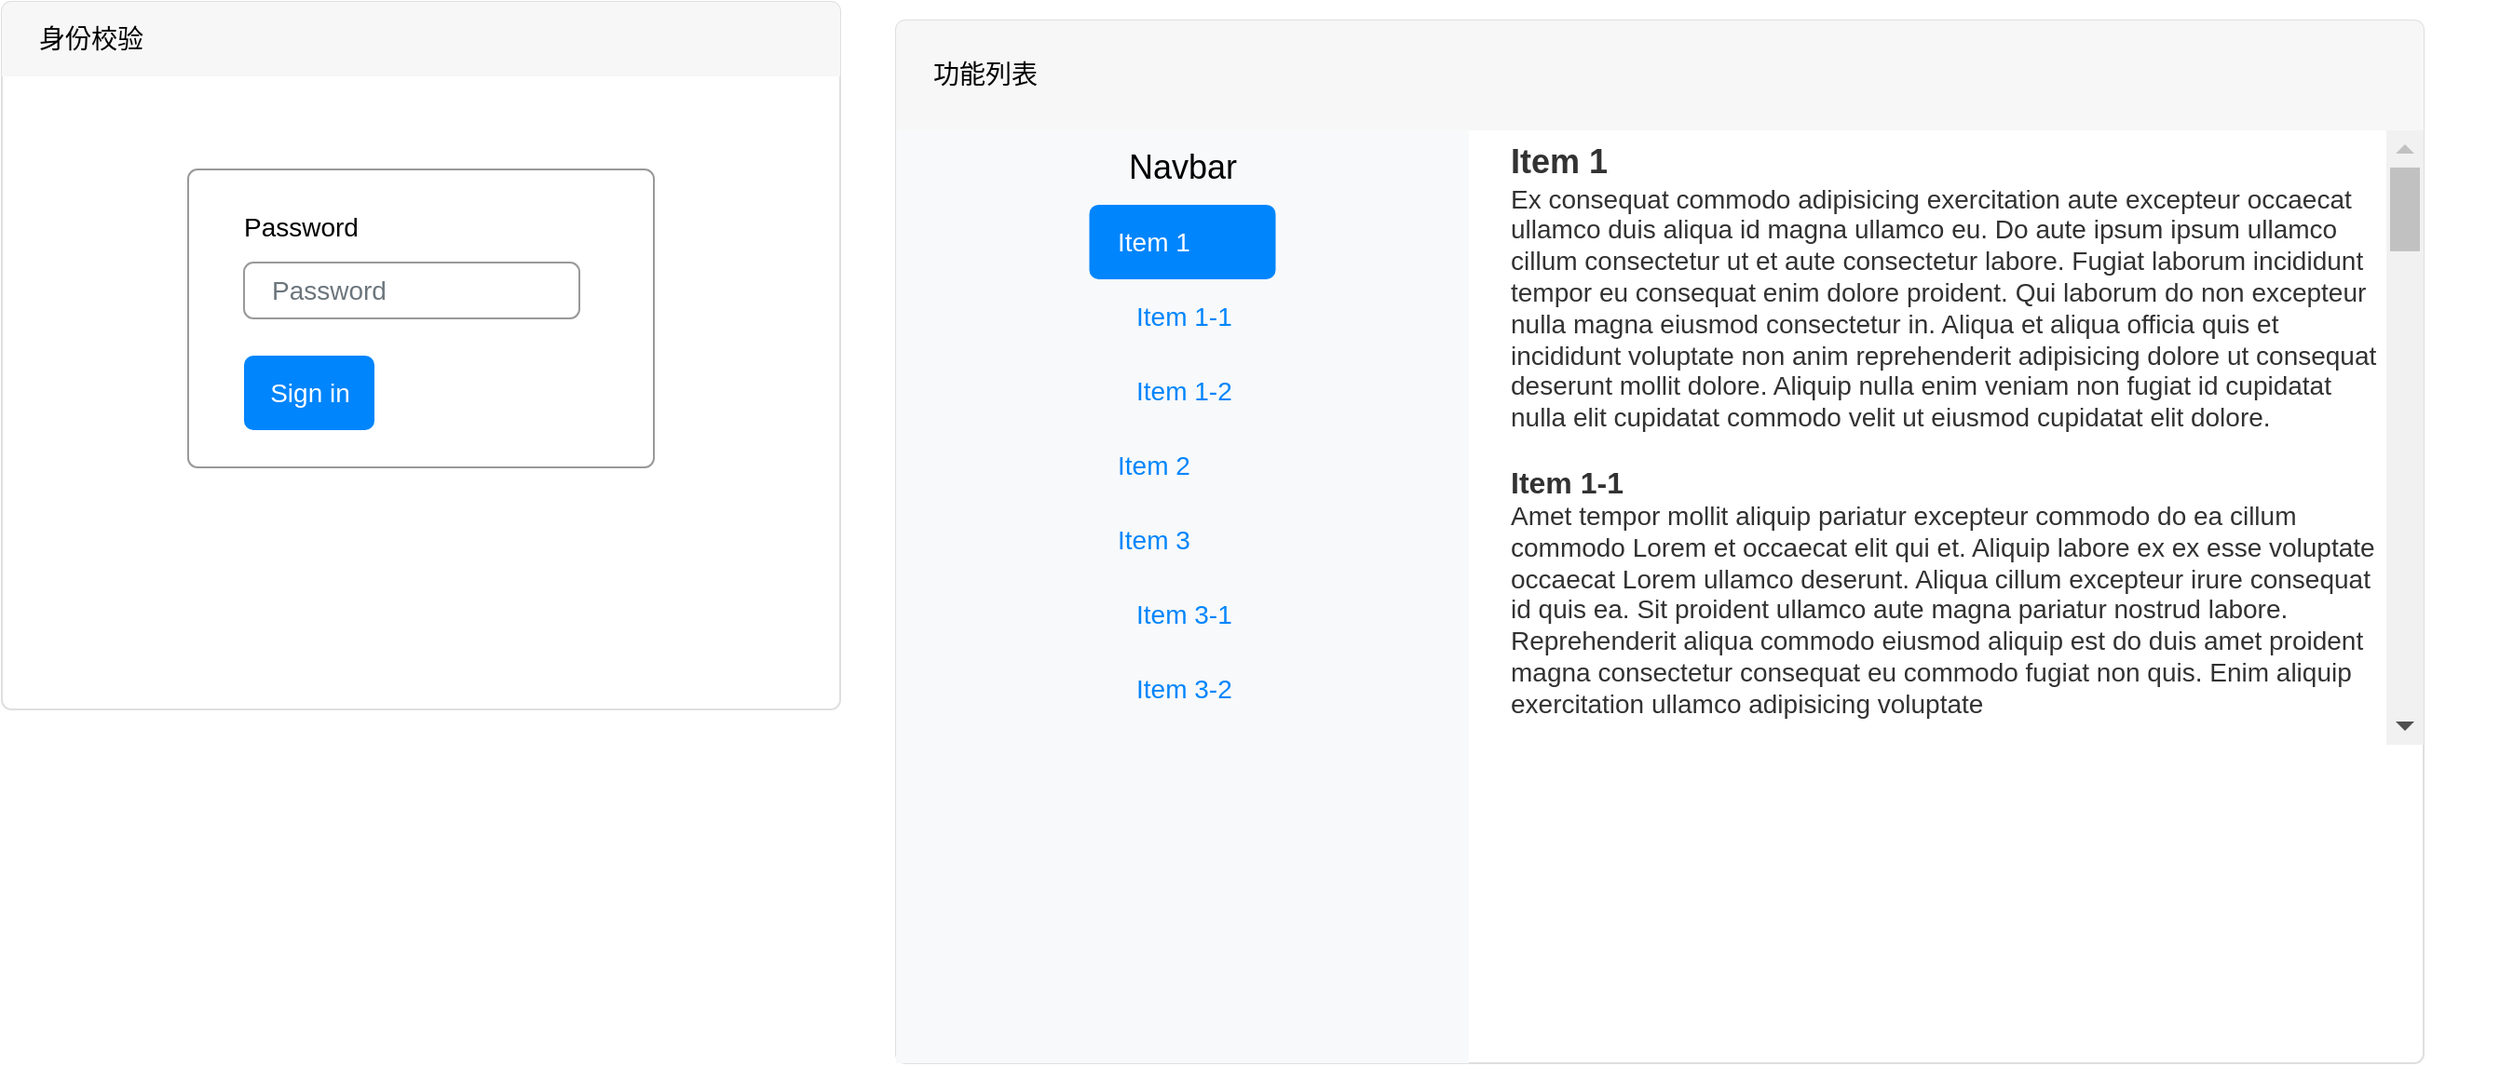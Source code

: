 <mxfile version="20.0.4" type="github">
  <diagram id="0fG35n1LlcOyW4Oh1XHT" name="Page-1">
    <mxGraphModel dx="918" dy="604" grid="1" gridSize="10" guides="1" tooltips="1" connect="1" arrows="1" fold="1" page="1" pageScale="1" pageWidth="827" pageHeight="1169" math="0" shadow="0">
      <root>
        <mxCell id="0" />
        <mxCell id="1" parent="0" />
        <mxCell id="AFuIYjZP2LUo43TkPhWC-21" value="" style="group" vertex="1" connectable="0" parent="1">
          <mxGeometry x="40" y="70" width="450" height="380" as="geometry" />
        </mxCell>
        <mxCell id="AFuIYjZP2LUo43TkPhWC-8" value="" style="html=1;shadow=0;dashed=0;shape=mxgraph.bootstrap.rrect;rSize=5;strokeColor=#DFDFDF;html=1;whiteSpace=wrap;fillColor=#FFFFFF;fontColor=#000000;container=0;" vertex="1" parent="AFuIYjZP2LUo43TkPhWC-21">
          <mxGeometry width="450" height="380" as="geometry" />
        </mxCell>
        <mxCell id="AFuIYjZP2LUo43TkPhWC-9" value="身份校验" style="html=1;shadow=0;dashed=0;shape=mxgraph.bootstrap.topButton;strokeColor=inherit;fillColor=#F7F7F7;rSize=5;perimeter=none;whiteSpace=wrap;resizeWidth=1;align=left;spacing=20;fontSize=14;" vertex="1" parent="AFuIYjZP2LUo43TkPhWC-21">
          <mxGeometry width="450.0" height="40" as="geometry" />
        </mxCell>
        <mxCell id="AFuIYjZP2LUo43TkPhWC-11" value="" style="html=1;shadow=0;dashed=0;shape=mxgraph.bootstrap.rrect;rSize=5;fillColor=#ffffff;strokeColor=#999999;" vertex="1" parent="AFuIYjZP2LUo43TkPhWC-21">
          <mxGeometry x="100" y="90" width="250" height="160" as="geometry" />
        </mxCell>
        <mxCell id="AFuIYjZP2LUo43TkPhWC-14" value="Password" style="fillColor=none;strokeColor=none;align=left;spacing=20;fontSize=14;" vertex="1" parent="AFuIYjZP2LUo43TkPhWC-11">
          <mxGeometry width="220" height="40" relative="1" as="geometry">
            <mxPoint x="10" y="10" as="offset" />
          </mxGeometry>
        </mxCell>
        <mxCell id="AFuIYjZP2LUo43TkPhWC-15" value="Password" style="html=1;shadow=0;dashed=0;shape=mxgraph.bootstrap.rrect;rSize=5;fillColor=none;strokeColor=#999999;align=left;spacing=15;fontSize=14;fontColor=#6C767D;" vertex="1" parent="AFuIYjZP2LUo43TkPhWC-11">
          <mxGeometry width="180" height="30" relative="1" as="geometry">
            <mxPoint x="30" y="50" as="offset" />
          </mxGeometry>
        </mxCell>
        <mxCell id="AFuIYjZP2LUo43TkPhWC-17" value="Sign in" style="html=1;shadow=0;dashed=0;shape=mxgraph.bootstrap.rrect;rSize=5;fillColor=#0085FC;strokeColor=none;align=center;fontSize=14;fontColor=#FFFFFF;" vertex="1" parent="AFuIYjZP2LUo43TkPhWC-11">
          <mxGeometry width="70" height="40" relative="1" as="geometry">
            <mxPoint x="30" y="100" as="offset" />
          </mxGeometry>
        </mxCell>
        <mxCell id="AFuIYjZP2LUo43TkPhWC-22" value="" style="group" vertex="1" connectable="0" parent="1">
          <mxGeometry x="520" y="80" width="860" height="560" as="geometry" />
        </mxCell>
        <mxCell id="AFuIYjZP2LUo43TkPhWC-54" value="" style="group" vertex="1" connectable="0" parent="AFuIYjZP2LUo43TkPhWC-22">
          <mxGeometry width="820" height="560" as="geometry" />
        </mxCell>
        <mxCell id="AFuIYjZP2LUo43TkPhWC-23" value="" style="html=1;shadow=0;dashed=0;shape=mxgraph.bootstrap.rrect;rSize=5;strokeColor=#DFDFDF;html=1;whiteSpace=wrap;fillColor=#FFFFFF;fontColor=#000000;container=0;" vertex="1" parent="AFuIYjZP2LUo43TkPhWC-54">
          <mxGeometry width="820" height="560" as="geometry" />
        </mxCell>
        <mxCell id="AFuIYjZP2LUo43TkPhWC-24" value="功能列表" style="html=1;shadow=0;dashed=0;shape=mxgraph.bootstrap.topButton;strokeColor=inherit;fillColor=#F7F7F7;rSize=5;perimeter=none;whiteSpace=wrap;resizeWidth=1;align=left;spacing=20;fontSize=14;" vertex="1" parent="AFuIYjZP2LUo43TkPhWC-54">
          <mxGeometry width="820.0" height="58.947" as="geometry" />
        </mxCell>
        <mxCell id="AFuIYjZP2LUo43TkPhWC-55" value="" style="group" vertex="1" connectable="0" parent="AFuIYjZP2LUo43TkPhWC-54">
          <mxGeometry y="58.95" width="820" height="501.05" as="geometry" />
        </mxCell>
        <mxCell id="AFuIYjZP2LUo43TkPhWC-39" value="" style="fillColor=#F8F9FA;strokeColor=none;align=left;fontSize=14;fontColor=#323232;" vertex="1" parent="AFuIYjZP2LUo43TkPhWC-55">
          <mxGeometry width="307.5" height="501.05" as="geometry" />
        </mxCell>
        <mxCell id="AFuIYjZP2LUo43TkPhWC-40" value="Navbar" style="html=1;shadow=0;dashed=0;fillColor=none;strokeColor=none;perimeter=none;whiteSpace=wrap;resizeWidth=1;align=center;fontSize=18;" vertex="1" parent="AFuIYjZP2LUo43TkPhWC-39">
          <mxGeometry width="307.5" height="40" relative="1" as="geometry" />
        </mxCell>
        <mxCell id="AFuIYjZP2LUo43TkPhWC-41" value="Item 1" style="html=1;shadow=0;dashed=0;shape=mxgraph.bootstrap.rrect;rSize=5;fillColor=#0085FC;strokeColor=none;perimeter=none;whiteSpace=wrap;align=left;spacing=15;fontColor=#FFFFFF;fontSize=14;" vertex="1" parent="AFuIYjZP2LUo43TkPhWC-39">
          <mxGeometry x="0.5" width="100" height="40" relative="1" as="geometry">
            <mxPoint x="-50" y="40" as="offset" />
          </mxGeometry>
        </mxCell>
        <mxCell id="AFuIYjZP2LUo43TkPhWC-42" value="Item 1-1" style="html=1;shadow=0;dashed=0;fillColor=none;strokeColor=none;perimeter=none;whiteSpace=wrap;align=left;spacing=15;fontColor=#0085FC;fontSize=14;" vertex="1" parent="AFuIYjZP2LUo43TkPhWC-39">
          <mxGeometry x="0.5" width="100" height="40" relative="1" as="geometry">
            <mxPoint x="-40" y="80" as="offset" />
          </mxGeometry>
        </mxCell>
        <mxCell id="AFuIYjZP2LUo43TkPhWC-43" value="Item 1-2" style="html=1;shadow=0;dashed=0;fillColor=none;strokeColor=none;perimeter=none;whiteSpace=wrap;align=left;spacing=15;fontColor=#0085FC;fontSize=14;" vertex="1" parent="AFuIYjZP2LUo43TkPhWC-39">
          <mxGeometry x="0.5" width="100" height="40" relative="1" as="geometry">
            <mxPoint x="-40" y="120" as="offset" />
          </mxGeometry>
        </mxCell>
        <mxCell id="AFuIYjZP2LUo43TkPhWC-44" value="Item 2" style="html=1;shadow=0;dashed=0;fillColor=none;strokeColor=none;perimeter=none;whiteSpace=wrap;align=left;spacing=15;fontColor=#0085FC;fontSize=14;" vertex="1" parent="AFuIYjZP2LUo43TkPhWC-39">
          <mxGeometry x="0.5" width="100" height="40" relative="1" as="geometry">
            <mxPoint x="-50" y="160" as="offset" />
          </mxGeometry>
        </mxCell>
        <mxCell id="AFuIYjZP2LUo43TkPhWC-45" value="Item 3" style="html=1;shadow=0;dashed=0;fillColor=none;strokeColor=none;perimeter=none;whiteSpace=wrap;align=left;spacing=15;fontColor=#0085FC;fontSize=14;" vertex="1" parent="AFuIYjZP2LUo43TkPhWC-39">
          <mxGeometry x="0.5" width="100" height="40" relative="1" as="geometry">
            <mxPoint x="-50" y="200" as="offset" />
          </mxGeometry>
        </mxCell>
        <mxCell id="AFuIYjZP2LUo43TkPhWC-46" value="Item 3-1" style="html=1;shadow=0;dashed=0;fillColor=none;strokeColor=none;perimeter=none;whiteSpace=wrap;align=left;spacing=15;fontColor=#0085FC;fontSize=14;" vertex="1" parent="AFuIYjZP2LUo43TkPhWC-39">
          <mxGeometry x="0.5" width="100" height="40" relative="1" as="geometry">
            <mxPoint x="-40" y="240" as="offset" />
          </mxGeometry>
        </mxCell>
        <mxCell id="AFuIYjZP2LUo43TkPhWC-47" value="Item 3-2" style="html=1;shadow=0;dashed=0;fillColor=none;strokeColor=none;perimeter=none;whiteSpace=wrap;align=left;spacing=15;fontColor=#0085FC;fontSize=14;" vertex="1" parent="AFuIYjZP2LUo43TkPhWC-39">
          <mxGeometry x="0.5" width="100" height="40" relative="1" as="geometry">
            <mxPoint x="-40" y="280" as="offset" />
          </mxGeometry>
        </mxCell>
        <mxCell id="AFuIYjZP2LUo43TkPhWC-48" value="&lt;font style=&quot;font-size: 18px&quot;&gt;&lt;b&gt;Item 1&lt;/b&gt;&lt;/font&gt;&lt;br&gt;Ex consequat commodo adipisicing exercitation aute excepteur occaecat ullamco duis aliqua id magna ullamco eu. Do aute ipsum ipsum ullamco cillum consectetur ut et aute consectetur labore. Fugiat laborum incididunt tempor eu consequat enim dolore proident. Qui laborum do non excepteur nulla magna eiusmod consectetur in. Aliqua et aliqua officia quis et incididunt voluptate non anim reprehenderit adipisicing dolore ut consequat deserunt mollit dolore. Aliquip nulla enim veniam non fugiat id cupidatat nulla elit cupidatat commodo velit ut eiusmod cupidatat elit dolore.&lt;br&gt;&lt;br&gt;&lt;b&gt;&lt;font style=&quot;font-size: 16px&quot;&gt;Item 1-1&lt;/font&gt;&lt;/b&gt;&lt;br&gt;Amet tempor mollit aliquip pariatur excepteur commodo do ea cillum commodo Lorem et occaecat elit qui et. Aliquip labore ex ex esse voluptate occaecat Lorem ullamco deserunt. Aliqua cillum excepteur irure consequat id quis ea. Sit proident ullamco aute magna pariatur nostrud labore. Reprehenderit aliqua commodo eiusmod aliquip est do duis amet proident magna consectetur consequat eu commodo fugiat non quis. Enim aliquip exercitation ullamco adipisicing voluptate" style="fillColor=none;strokeColor=none;align=left;fontSize=14;fontColor=#323232;html=1;whiteSpace=wrap;verticalAlign=top;spacingRight=25;" vertex="1" parent="AFuIYjZP2LUo43TkPhWC-55">
          <mxGeometry x="328" width="492.0" height="501.05" as="geometry" />
        </mxCell>
        <mxCell id="AFuIYjZP2LUo43TkPhWC-49" value="" style="html=1;shadow=0;dashed=0;fillColor=#F1F1F1;strokeColor=none;" vertex="1" parent="AFuIYjZP2LUo43TkPhWC-48">
          <mxGeometry x="1" width="20" height="330" relative="1" as="geometry">
            <mxPoint x="-20" as="offset" />
          </mxGeometry>
        </mxCell>
        <mxCell id="AFuIYjZP2LUo43TkPhWC-50" value="" style="fillColor=#C1C1C1;strokeColor=none;" vertex="1" parent="AFuIYjZP2LUo43TkPhWC-49">
          <mxGeometry width="16" height="45" relative="1" as="geometry">
            <mxPoint x="2" y="20" as="offset" />
          </mxGeometry>
        </mxCell>
        <mxCell id="AFuIYjZP2LUo43TkPhWC-51" value="" style="shape=triangle;direction=north;fillColor=#C1C1C1;strokeColor=none;perimeter=none;" vertex="1" parent="AFuIYjZP2LUo43TkPhWC-49">
          <mxGeometry width="10" height="5" relative="1" as="geometry">
            <mxPoint x="5" y="7.5" as="offset" />
          </mxGeometry>
        </mxCell>
        <mxCell id="AFuIYjZP2LUo43TkPhWC-52" value="" style="shape=triangle;direction=south;fillColor=#505050;strokeColor=none;perimeter=none;" vertex="1" parent="AFuIYjZP2LUo43TkPhWC-49">
          <mxGeometry y="1" width="10" height="5" relative="1" as="geometry">
            <mxPoint x="5" y="-12.5" as="offset" />
          </mxGeometry>
        </mxCell>
      </root>
    </mxGraphModel>
  </diagram>
</mxfile>
